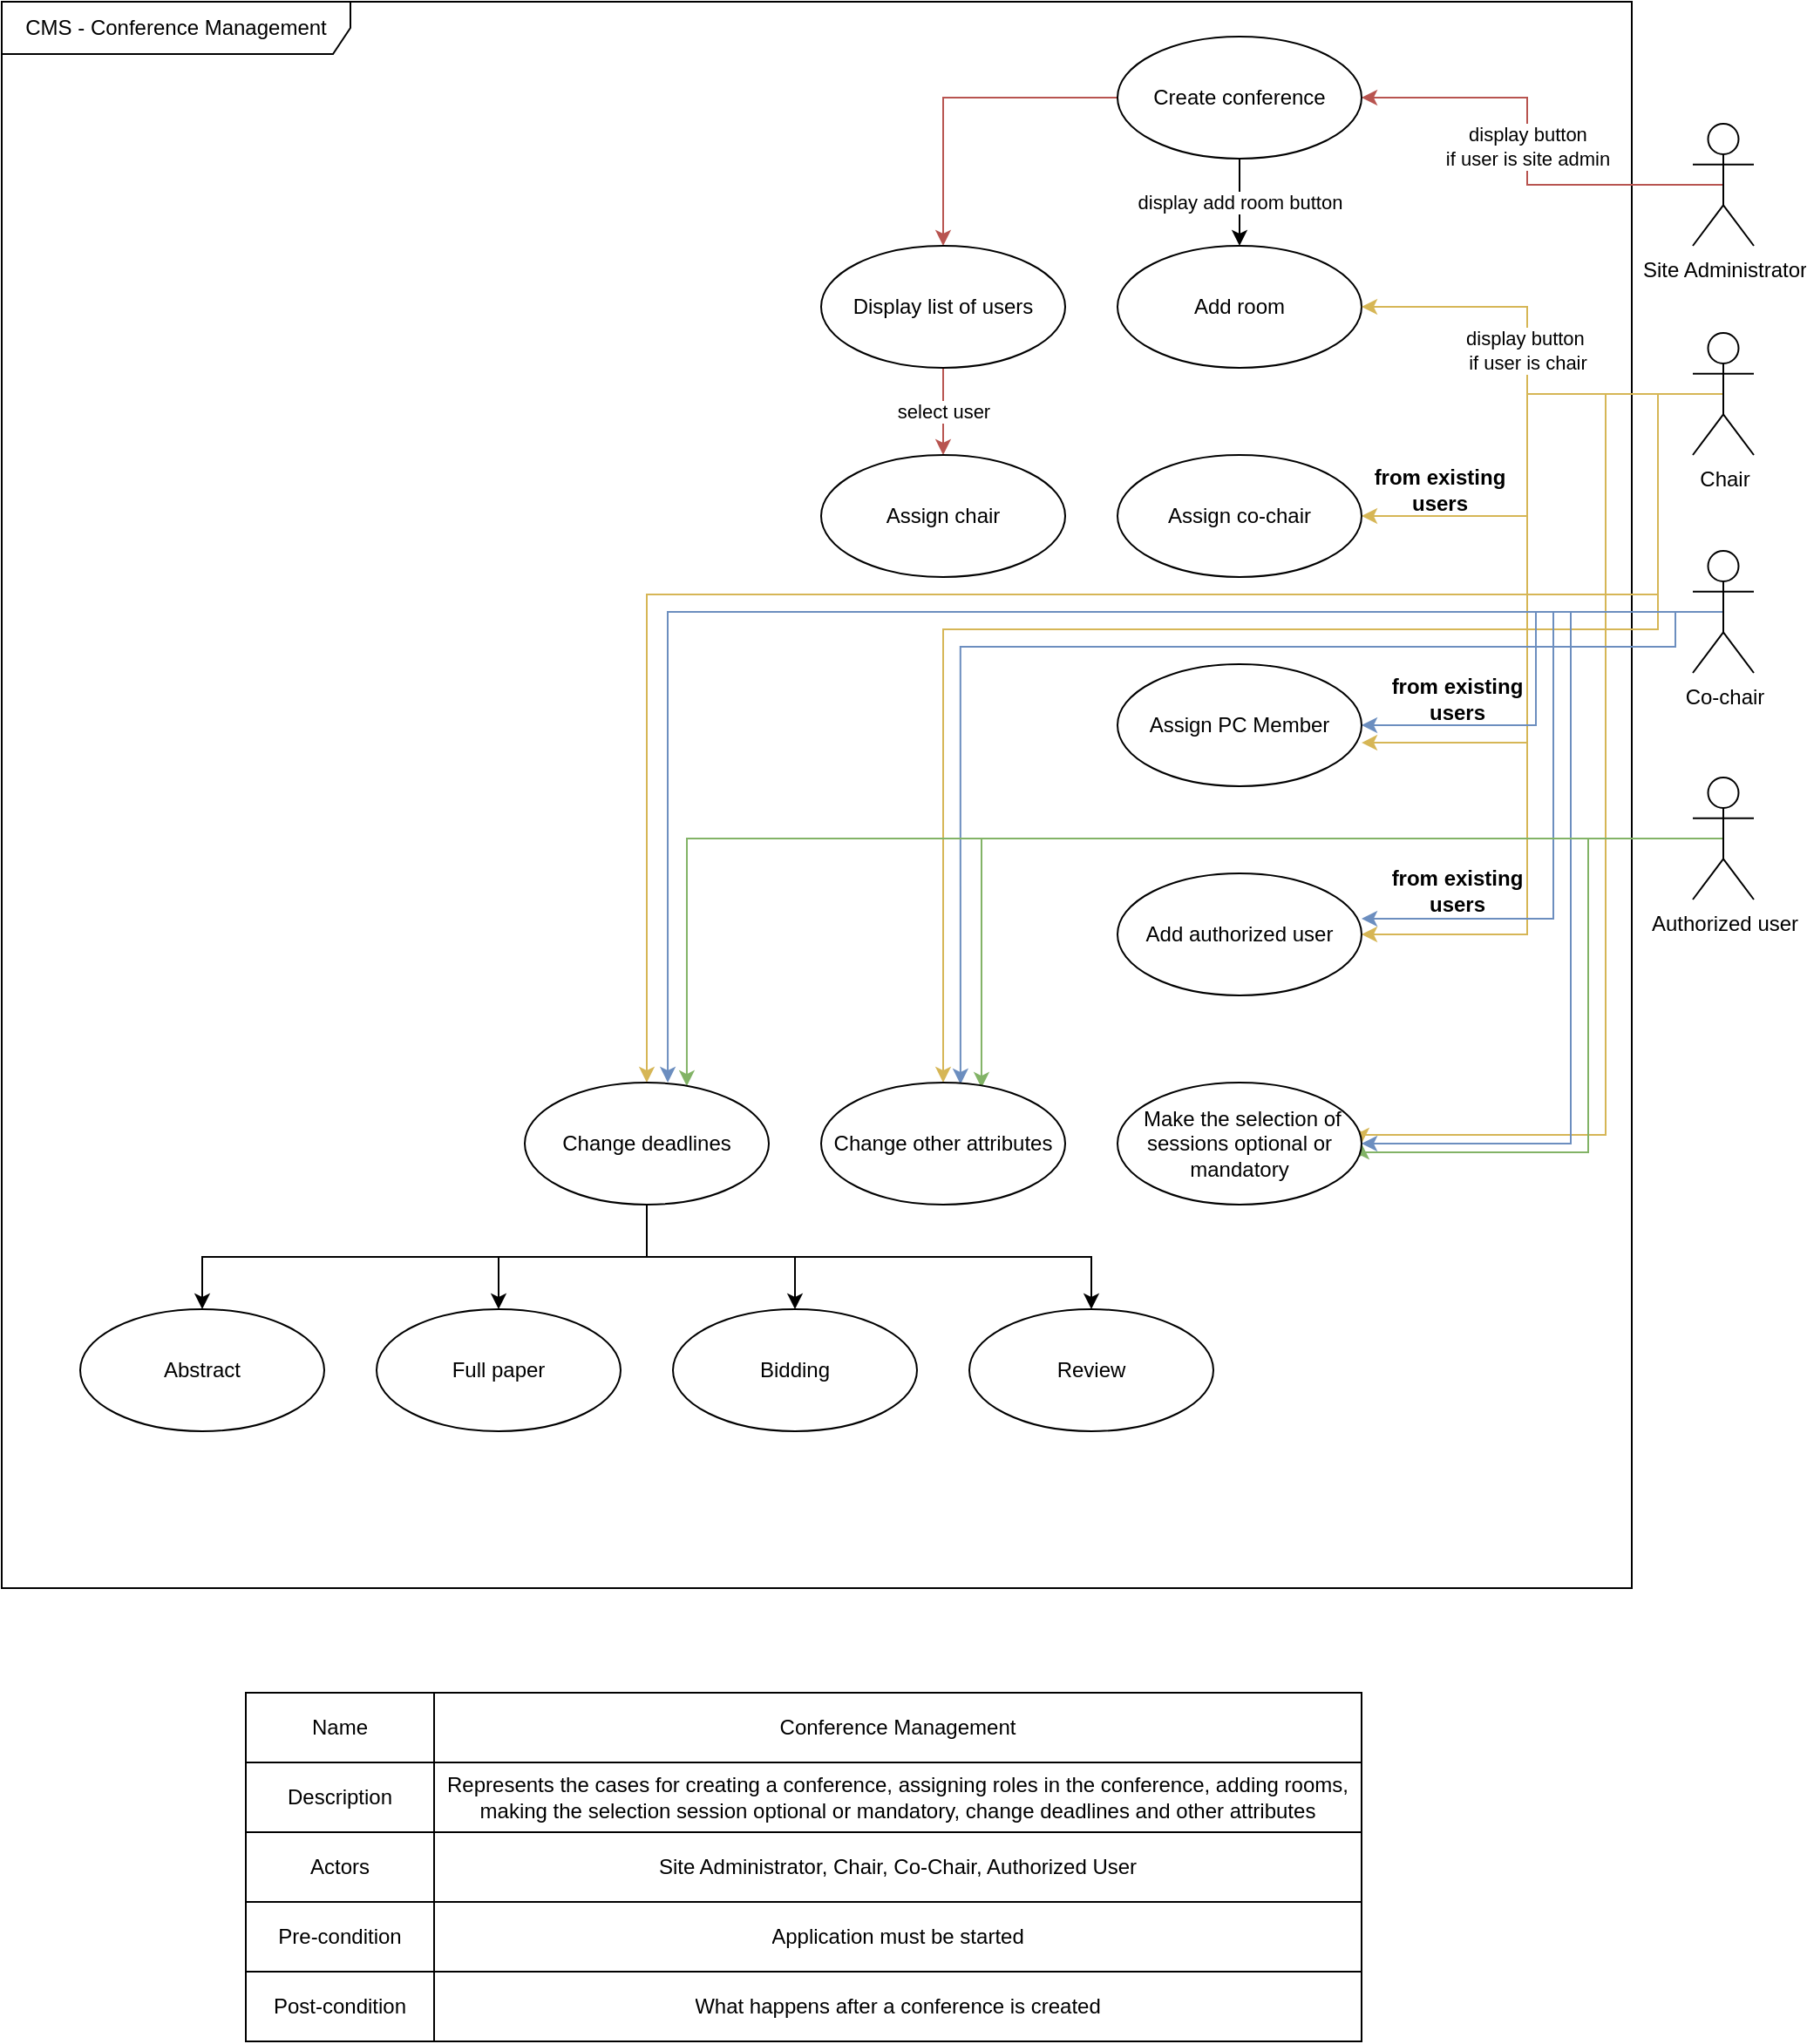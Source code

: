 <mxfile version="14.5.3" type="google"><diagram id="ry-vRUELa0wZSrWrW9nu" name="Page-1"><mxGraphModel dx="1422" dy="762" grid="1" gridSize="10" guides="1" tooltips="1" connect="1" arrows="1" fold="1" page="1" pageScale="1" pageWidth="850" pageHeight="1100" math="0" shadow="0"><root><mxCell id="0"/><mxCell id="1" parent="0"/><mxCell id="oZUojcak1uqfA0H1YBHo-1" value="CMS - Conference Management" style="shape=umlFrame;whiteSpace=wrap;html=1;width=200;height=30;" vertex="1" parent="1"><mxGeometry x="20" y="150" width="935" height="910" as="geometry"/></mxCell><mxCell id="oZUojcak1uqfA0H1YBHo-9" value="display button&lt;br&gt;if user is site admin" style="edgeStyle=orthogonalEdgeStyle;rounded=0;orthogonalLoop=1;jettySize=auto;html=1;exitX=0.5;exitY=0.5;exitDx=0;exitDy=0;exitPerimeter=0;fillColor=#f8cecc;strokeColor=#b85450;spacingBottom=11;" edge="1" parent="1" source="oZUojcak1uqfA0H1YBHo-2" target="oZUojcak1uqfA0H1YBHo-8"><mxGeometry relative="1" as="geometry"/></mxCell><mxCell id="oZUojcak1uqfA0H1YBHo-2" value="Site Administrator" style="shape=umlActor;verticalLabelPosition=bottom;verticalAlign=top;html=1;" vertex="1" parent="1"><mxGeometry x="990" y="220" width="35" height="70" as="geometry"/></mxCell><mxCell id="oZUojcak1uqfA0H1YBHo-11" style="edgeStyle=orthogonalEdgeStyle;rounded=0;orthogonalLoop=1;jettySize=auto;html=1;exitX=0;exitY=0.5;exitDx=0;exitDy=0;entryX=0.5;entryY=0;entryDx=0;entryDy=0;fillColor=#f8cecc;strokeColor=#b85450;" edge="1" parent="1" source="oZUojcak1uqfA0H1YBHo-8" target="oZUojcak1uqfA0H1YBHo-10"><mxGeometry relative="1" as="geometry"/></mxCell><mxCell id="oZUojcak1uqfA0H1YBHo-15" value="display add room button" style="edgeStyle=orthogonalEdgeStyle;rounded=0;orthogonalLoop=1;jettySize=auto;html=1;exitX=0.5;exitY=1;exitDx=0;exitDy=0;entryX=0.5;entryY=0;entryDx=0;entryDy=0;" edge="1" parent="1" source="oZUojcak1uqfA0H1YBHo-8" target="oZUojcak1uqfA0H1YBHo-14"><mxGeometry relative="1" as="geometry"/></mxCell><mxCell id="oZUojcak1uqfA0H1YBHo-8" value="Create conference" style="ellipse;whiteSpace=wrap;html=1;" vertex="1" parent="1"><mxGeometry x="660" y="170" width="140" height="70" as="geometry"/></mxCell><mxCell id="oZUojcak1uqfA0H1YBHo-13" value="select user" style="edgeStyle=orthogonalEdgeStyle;rounded=0;orthogonalLoop=1;jettySize=auto;html=1;exitX=0.5;exitY=1;exitDx=0;exitDy=0;entryX=0.5;entryY=0;entryDx=0;entryDy=0;fillColor=#f8cecc;strokeColor=#b85450;" edge="1" parent="1" source="oZUojcak1uqfA0H1YBHo-10" target="oZUojcak1uqfA0H1YBHo-12"><mxGeometry relative="1" as="geometry"/></mxCell><mxCell id="oZUojcak1uqfA0H1YBHo-10" value="Display list of users" style="ellipse;whiteSpace=wrap;html=1;" vertex="1" parent="1"><mxGeometry x="490" y="290" width="140" height="70" as="geometry"/></mxCell><mxCell id="oZUojcak1uqfA0H1YBHo-12" value="Assign chair" style="ellipse;whiteSpace=wrap;html=1;" vertex="1" parent="1"><mxGeometry x="490" y="410" width="140" height="70" as="geometry"/></mxCell><mxCell id="oZUojcak1uqfA0H1YBHo-14" value="Add room" style="ellipse;whiteSpace=wrap;html=1;" vertex="1" parent="1"><mxGeometry x="660" y="290" width="140" height="70" as="geometry"/></mxCell><mxCell id="oZUojcak1uqfA0H1YBHo-19" value="display button&amp;nbsp;&lt;br&gt;if user is chair" style="edgeStyle=orthogonalEdgeStyle;rounded=0;orthogonalLoop=1;jettySize=auto;html=1;exitX=0.5;exitY=0.5;exitDx=0;exitDy=0;exitPerimeter=0;fillColor=#fff2cc;strokeColor=#d6b656;spacingBottom=17;" edge="1" parent="1" source="oZUojcak1uqfA0H1YBHo-17" target="oZUojcak1uqfA0H1YBHo-14"><mxGeometry relative="1" as="geometry"/></mxCell><mxCell id="oZUojcak1uqfA0H1YBHo-20" style="edgeStyle=orthogonalEdgeStyle;rounded=0;orthogonalLoop=1;jettySize=auto;html=1;exitX=0.5;exitY=0.5;exitDx=0;exitDy=0;exitPerimeter=0;fillColor=#fff2cc;strokeColor=#d6b656;" edge="1" parent="1" source="oZUojcak1uqfA0H1YBHo-17" target="oZUojcak1uqfA0H1YBHo-18"><mxGeometry relative="1" as="geometry"/></mxCell><mxCell id="oZUojcak1uqfA0H1YBHo-23" style="edgeStyle=orthogonalEdgeStyle;rounded=0;orthogonalLoop=1;jettySize=auto;html=1;exitX=0.5;exitY=0.5;exitDx=0;exitDy=0;exitPerimeter=0;entryX=1;entryY=0.643;entryDx=0;entryDy=0;entryPerimeter=0;fillColor=#fff2cc;strokeColor=#d6b656;" edge="1" parent="1" source="oZUojcak1uqfA0H1YBHo-17" target="oZUojcak1uqfA0H1YBHo-22"><mxGeometry relative="1" as="geometry"/></mxCell><mxCell id="oZUojcak1uqfA0H1YBHo-28" style="edgeStyle=orthogonalEdgeStyle;rounded=0;orthogonalLoop=1;jettySize=auto;html=1;exitX=0.5;exitY=0.5;exitDx=0;exitDy=0;exitPerimeter=0;entryX=1;entryY=0.5;entryDx=0;entryDy=0;fillColor=#fff2cc;strokeColor=#d6b656;" edge="1" parent="1" source="oZUojcak1uqfA0H1YBHo-17" target="oZUojcak1uqfA0H1YBHo-26"><mxGeometry relative="1" as="geometry"/></mxCell><mxCell id="oZUojcak1uqfA0H1YBHo-37" style="edgeStyle=orthogonalEdgeStyle;rounded=0;orthogonalLoop=1;jettySize=auto;html=1;exitX=0.5;exitY=0.5;exitDx=0;exitDy=0;exitPerimeter=0;entryX=1;entryY=0.5;entryDx=0;entryDy=0;strokeColor=#d6b656;fontColor=#FF66B3;fillColor=#fff2cc;" edge="1" parent="1" source="oZUojcak1uqfA0H1YBHo-17" target="oZUojcak1uqfA0H1YBHo-34"><mxGeometry relative="1" as="geometry"><Array as="points"><mxPoint x="940" y="375"/><mxPoint x="940" y="800"/><mxPoint x="800" y="800"/></Array></mxGeometry></mxCell><mxCell id="oZUojcak1uqfA0H1YBHo-48" style="edgeStyle=orthogonalEdgeStyle;rounded=0;orthogonalLoop=1;jettySize=auto;html=1;exitX=0.5;exitY=0.5;exitDx=0;exitDy=0;exitPerimeter=0;strokeColor=#d6b656;fontColor=#000000;fillColor=#fff2cc;" edge="1" parent="1" source="oZUojcak1uqfA0H1YBHo-17" target="oZUojcak1uqfA0H1YBHo-40"><mxGeometry relative="1" as="geometry"><Array as="points"><mxPoint x="970" y="375"/><mxPoint x="970" y="510"/><mxPoint x="560" y="510"/></Array></mxGeometry></mxCell><mxCell id="oZUojcak1uqfA0H1YBHo-49" style="edgeStyle=orthogonalEdgeStyle;rounded=0;orthogonalLoop=1;jettySize=auto;html=1;exitX=0.5;exitY=0.5;exitDx=0;exitDy=0;exitPerimeter=0;entryX=0.5;entryY=0;entryDx=0;entryDy=0;strokeColor=#d6b656;fontColor=#000000;fillColor=#fff2cc;" edge="1" parent="1" source="oZUojcak1uqfA0H1YBHo-17" target="oZUojcak1uqfA0H1YBHo-41"><mxGeometry relative="1" as="geometry"><Array as="points"><mxPoint x="970" y="375"/><mxPoint x="970" y="490"/><mxPoint x="390" y="490"/></Array></mxGeometry></mxCell><mxCell id="oZUojcak1uqfA0H1YBHo-17" value="Chair" style="shape=umlActor;verticalLabelPosition=bottom;verticalAlign=top;html=1;" vertex="1" parent="1"><mxGeometry x="990" y="340" width="35" height="70" as="geometry"/></mxCell><mxCell id="oZUojcak1uqfA0H1YBHo-18" value="Assign co-chair" style="ellipse;whiteSpace=wrap;html=1;" vertex="1" parent="1"><mxGeometry x="660" y="410" width="140" height="70" as="geometry"/></mxCell><mxCell id="oZUojcak1uqfA0H1YBHo-24" style="edgeStyle=orthogonalEdgeStyle;rounded=0;orthogonalLoop=1;jettySize=auto;html=1;exitX=0.5;exitY=0.5;exitDx=0;exitDy=0;exitPerimeter=0;entryX=1;entryY=0.5;entryDx=0;entryDy=0;fillColor=#dae8fc;strokeColor=#6c8ebf;" edge="1" parent="1" source="oZUojcak1uqfA0H1YBHo-21" target="oZUojcak1uqfA0H1YBHo-22"><mxGeometry relative="1" as="geometry"><Array as="points"><mxPoint x="900" y="500"/><mxPoint x="900" y="565"/></Array></mxGeometry></mxCell><mxCell id="oZUojcak1uqfA0H1YBHo-32" style="edgeStyle=orthogonalEdgeStyle;rounded=0;orthogonalLoop=1;jettySize=auto;html=1;exitX=0.5;exitY=0.5;exitDx=0;exitDy=0;exitPerimeter=0;entryX=1;entryY=0.371;entryDx=0;entryDy=0;entryPerimeter=0;strokeColor=#6c8ebf;fontColor=#FF66B3;fillColor=#dae8fc;" edge="1" parent="1" source="oZUojcak1uqfA0H1YBHo-21" target="oZUojcak1uqfA0H1YBHo-26"><mxGeometry relative="1" as="geometry"><Array as="points"><mxPoint x="910" y="500"/><mxPoint x="910" y="676"/></Array></mxGeometry></mxCell><mxCell id="oZUojcak1uqfA0H1YBHo-38" style="edgeStyle=orthogonalEdgeStyle;rounded=0;orthogonalLoop=1;jettySize=auto;html=1;exitX=0.5;exitY=0.5;exitDx=0;exitDy=0;exitPerimeter=0;strokeColor=#6c8ebf;fontColor=#FF66B3;fillColor=#dae8fc;" edge="1" parent="1" source="oZUojcak1uqfA0H1YBHo-21" target="oZUojcak1uqfA0H1YBHo-34"><mxGeometry relative="1" as="geometry"><Array as="points"><mxPoint x="920" y="500"/><mxPoint x="920" y="805"/></Array></mxGeometry></mxCell><mxCell id="oZUojcak1uqfA0H1YBHo-51" style="edgeStyle=orthogonalEdgeStyle;rounded=0;orthogonalLoop=1;jettySize=auto;html=1;exitX=0.5;exitY=0.5;exitDx=0;exitDy=0;exitPerimeter=0;strokeColor=#6c8ebf;fontColor=#000000;entryX=0.571;entryY=0.014;entryDx=0;entryDy=0;entryPerimeter=0;fillColor=#dae8fc;" edge="1" parent="1" source="oZUojcak1uqfA0H1YBHo-21" target="oZUojcak1uqfA0H1YBHo-40"><mxGeometry relative="1" as="geometry"><mxPoint x="560" y="760" as="targetPoint"/><Array as="points"><mxPoint x="980" y="500"/><mxPoint x="980" y="520"/><mxPoint x="570" y="520"/></Array></mxGeometry></mxCell><mxCell id="oZUojcak1uqfA0H1YBHo-52" style="edgeStyle=orthogonalEdgeStyle;rounded=0;orthogonalLoop=1;jettySize=auto;html=1;exitX=0.5;exitY=0.5;exitDx=0;exitDy=0;exitPerimeter=0;entryX=0.586;entryY=0;entryDx=0;entryDy=0;entryPerimeter=0;strokeColor=#6c8ebf;fontColor=#000000;fillColor=#dae8fc;" edge="1" parent="1" source="oZUojcak1uqfA0H1YBHo-21" target="oZUojcak1uqfA0H1YBHo-41"><mxGeometry relative="1" as="geometry"/></mxCell><mxCell id="oZUojcak1uqfA0H1YBHo-21" value="Co-chair" style="shape=umlActor;verticalLabelPosition=bottom;verticalAlign=top;html=1;" vertex="1" parent="1"><mxGeometry x="990" y="465" width="35" height="70" as="geometry"/></mxCell><mxCell id="oZUojcak1uqfA0H1YBHo-22" value="Assign PC Member" style="ellipse;whiteSpace=wrap;html=1;" vertex="1" parent="1"><mxGeometry x="660" y="530" width="140" height="70" as="geometry"/></mxCell><mxCell id="oZUojcak1uqfA0H1YBHo-39" style="edgeStyle=orthogonalEdgeStyle;rounded=0;orthogonalLoop=1;jettySize=auto;html=1;exitX=0.5;exitY=0.5;exitDx=0;exitDy=0;exitPerimeter=0;entryX=1;entryY=0.5;entryDx=0;entryDy=0;strokeColor=#82b366;fontColor=#FF66B3;fillColor=#d5e8d4;" edge="1" parent="1" source="oZUojcak1uqfA0H1YBHo-25" target="oZUojcak1uqfA0H1YBHo-34"><mxGeometry relative="1" as="geometry"><Array as="points"><mxPoint x="930" y="630"/><mxPoint x="930" y="810"/><mxPoint x="800" y="810"/></Array></mxGeometry></mxCell><mxCell id="oZUojcak1uqfA0H1YBHo-53" style="edgeStyle=orthogonalEdgeStyle;rounded=0;orthogonalLoop=1;jettySize=auto;html=1;exitX=0.5;exitY=0.5;exitDx=0;exitDy=0;exitPerimeter=0;entryX=0.657;entryY=0.043;entryDx=0;entryDy=0;entryPerimeter=0;strokeColor=#82b366;fontColor=#000000;fillColor=#d5e8d4;" edge="1" parent="1" source="oZUojcak1uqfA0H1YBHo-25" target="oZUojcak1uqfA0H1YBHo-40"><mxGeometry relative="1" as="geometry"/></mxCell><mxCell id="oZUojcak1uqfA0H1YBHo-54" style="edgeStyle=orthogonalEdgeStyle;rounded=0;orthogonalLoop=1;jettySize=auto;html=1;exitX=0.5;exitY=0.5;exitDx=0;exitDy=0;exitPerimeter=0;entryX=0.664;entryY=0.029;entryDx=0;entryDy=0;entryPerimeter=0;strokeColor=#82b366;fontColor=#000000;fillColor=#d5e8d4;" edge="1" parent="1" source="oZUojcak1uqfA0H1YBHo-25" target="oZUojcak1uqfA0H1YBHo-41"><mxGeometry relative="1" as="geometry"/></mxCell><mxCell id="oZUojcak1uqfA0H1YBHo-25" value="Authorized user" style="shape=umlActor;verticalLabelPosition=bottom;verticalAlign=top;html=1;" vertex="1" parent="1"><mxGeometry x="990" y="595" width="35" height="70" as="geometry"/></mxCell><mxCell id="oZUojcak1uqfA0H1YBHo-26" value="Add authorized user" style="ellipse;whiteSpace=wrap;html=1;" vertex="1" parent="1"><mxGeometry x="660" y="650" width="140" height="70" as="geometry"/></mxCell><mxCell id="oZUojcak1uqfA0H1YBHo-34" value="&lt;font color=&quot;#000000&quot;&gt;&amp;nbsp;Make the selection of sessions optional or mandatory&lt;/font&gt;" style="ellipse;whiteSpace=wrap;html=1;fontColor=#FF66B3;" vertex="1" parent="1"><mxGeometry x="660" y="770" width="140" height="70" as="geometry"/></mxCell><mxCell id="oZUojcak1uqfA0H1YBHo-40" value="&lt;font color=&quot;#000000&quot;&gt;Change other attributes&lt;/font&gt;" style="ellipse;whiteSpace=wrap;html=1;strokeColor=#000000;fontColor=#FF66B3;" vertex="1" parent="1"><mxGeometry x="490" y="770" width="140" height="70" as="geometry"/></mxCell><mxCell id="oZUojcak1uqfA0H1YBHo-44" style="edgeStyle=orthogonalEdgeStyle;rounded=0;orthogonalLoop=1;jettySize=auto;html=1;exitX=0.5;exitY=1;exitDx=0;exitDy=0;fontColor=#000000;" edge="1" parent="1" source="oZUojcak1uqfA0H1YBHo-41" target="oZUojcak1uqfA0H1YBHo-42"><mxGeometry relative="1" as="geometry"/></mxCell><mxCell id="oZUojcak1uqfA0H1YBHo-45" style="edgeStyle=orthogonalEdgeStyle;rounded=0;orthogonalLoop=1;jettySize=auto;html=1;exitX=0.5;exitY=1;exitDx=0;exitDy=0;entryX=0.5;entryY=0;entryDx=0;entryDy=0;fontColor=#000000;" edge="1" parent="1" source="oZUojcak1uqfA0H1YBHo-41" target="oZUojcak1uqfA0H1YBHo-43"><mxGeometry relative="1" as="geometry"/></mxCell><mxCell id="oZUojcak1uqfA0H1YBHo-47" style="edgeStyle=orthogonalEdgeStyle;rounded=0;orthogonalLoop=1;jettySize=auto;html=1;exitX=0.5;exitY=1;exitDx=0;exitDy=0;entryX=0.5;entryY=0;entryDx=0;entryDy=0;fontColor=#000000;" edge="1" parent="1" source="oZUojcak1uqfA0H1YBHo-41" target="oZUojcak1uqfA0H1YBHo-46"><mxGeometry relative="1" as="geometry"/></mxCell><mxCell id="oZUojcak1uqfA0H1YBHo-60" style="edgeStyle=orthogonalEdgeStyle;rounded=0;orthogonalLoop=1;jettySize=auto;html=1;exitX=0.5;exitY=1;exitDx=0;exitDy=0;entryX=0.5;entryY=0;entryDx=0;entryDy=0;strokeColor=#000000;fontColor=#000000;" edge="1" parent="1" source="oZUojcak1uqfA0H1YBHo-41" target="oZUojcak1uqfA0H1YBHo-59"><mxGeometry relative="1" as="geometry"/></mxCell><mxCell id="oZUojcak1uqfA0H1YBHo-41" value="&lt;font color=&quot;#000000&quot;&gt;Change deadlines&lt;/font&gt;" style="ellipse;whiteSpace=wrap;html=1;strokeColor=#000000;fontColor=#FF66B3;" vertex="1" parent="1"><mxGeometry x="320" y="770" width="140" height="70" as="geometry"/></mxCell><mxCell id="oZUojcak1uqfA0H1YBHo-42" value="Full paper" style="ellipse;whiteSpace=wrap;html=1;strokeColor=#000000;" vertex="1" parent="1"><mxGeometry x="235" y="900" width="140" height="70" as="geometry"/></mxCell><mxCell id="oZUojcak1uqfA0H1YBHo-43" value="Bidding" style="ellipse;whiteSpace=wrap;html=1;strokeColor=#000000;" vertex="1" parent="1"><mxGeometry x="405" y="900" width="140" height="70" as="geometry"/></mxCell><mxCell id="oZUojcak1uqfA0H1YBHo-46" value="Abstract" style="ellipse;whiteSpace=wrap;html=1;strokeColor=#000000;fontColor=#000000;" vertex="1" parent="1"><mxGeometry x="65" y="900" width="140" height="70" as="geometry"/></mxCell><mxCell id="oZUojcak1uqfA0H1YBHo-55" value="from existing users" style="text;html=1;strokeColor=none;fillColor=none;align=center;verticalAlign=middle;whiteSpace=wrap;rounded=0;fontColor=#000000;fontStyle=1" vertex="1" parent="1"><mxGeometry x="800" y="650" width="110" height="20" as="geometry"/></mxCell><mxCell id="oZUojcak1uqfA0H1YBHo-56" value="from existing users" style="text;html=1;strokeColor=none;fillColor=none;align=center;verticalAlign=middle;whiteSpace=wrap;rounded=0;fontColor=#000000;fontStyle=1" vertex="1" parent="1"><mxGeometry x="800" y="540" width="110" height="20" as="geometry"/></mxCell><mxCell id="oZUojcak1uqfA0H1YBHo-57" value="from existing users" style="text;html=1;strokeColor=none;fillColor=none;align=center;verticalAlign=middle;whiteSpace=wrap;rounded=0;fontColor=#000000;fontStyle=1" vertex="1" parent="1"><mxGeometry x="790" y="420" width="110" height="20" as="geometry"/></mxCell><mxCell id="oZUojcak1uqfA0H1YBHo-59" value="Review" style="ellipse;whiteSpace=wrap;html=1;strokeColor=#000000;" vertex="1" parent="1"><mxGeometry x="575" y="900" width="140" height="70" as="geometry"/></mxCell><mxCell id="oZUojcak1uqfA0H1YBHo-182" value="" style="shape=table;html=1;whiteSpace=wrap;startSize=0;container=1;collapsible=0;childLayout=tableLayout;rounded=0;sketch=0;shadow=0;" vertex="1" parent="1"><mxGeometry x="160" y="1120" width="640" height="200" as="geometry"/></mxCell><mxCell id="oZUojcak1uqfA0H1YBHo-183" value="" style="shape=partialRectangle;html=1;whiteSpace=wrap;collapsible=0;dropTarget=0;pointerEvents=0;fillColor=none;top=0;left=0;bottom=0;right=0;points=[[0,0.5],[1,0.5]];portConstraint=eastwest;" vertex="1" parent="oZUojcak1uqfA0H1YBHo-182"><mxGeometry width="640" height="40" as="geometry"/></mxCell><mxCell id="oZUojcak1uqfA0H1YBHo-184" value="Name" style="shape=partialRectangle;html=1;whiteSpace=wrap;connectable=0;overflow=hidden;fillColor=none;top=0;left=0;bottom=0;right=0;" vertex="1" parent="oZUojcak1uqfA0H1YBHo-183"><mxGeometry width="108" height="40" as="geometry"/></mxCell><mxCell id="oZUojcak1uqfA0H1YBHo-185" value="Conference Management" style="shape=partialRectangle;html=1;whiteSpace=wrap;connectable=0;overflow=hidden;fillColor=none;top=0;left=0;bottom=0;right=0;" vertex="1" parent="oZUojcak1uqfA0H1YBHo-183"><mxGeometry x="108" width="532" height="40" as="geometry"/></mxCell><mxCell id="oZUojcak1uqfA0H1YBHo-186" value="" style="shape=partialRectangle;html=1;whiteSpace=wrap;collapsible=0;dropTarget=0;pointerEvents=0;fillColor=none;top=0;left=0;bottom=0;right=0;points=[[0,0.5],[1,0.5]];portConstraint=eastwest;" vertex="1" parent="oZUojcak1uqfA0H1YBHo-182"><mxGeometry y="40" width="640" height="40" as="geometry"/></mxCell><mxCell id="oZUojcak1uqfA0H1YBHo-187" value="Description" style="shape=partialRectangle;html=1;whiteSpace=wrap;connectable=0;overflow=hidden;fillColor=none;top=0;left=0;bottom=0;right=0;" vertex="1" parent="oZUojcak1uqfA0H1YBHo-186"><mxGeometry width="108" height="40" as="geometry"/></mxCell><mxCell id="oZUojcak1uqfA0H1YBHo-188" value="Represents the cases for creating a conference, assigning roles in the conference, adding rooms, making the selection session optional or mandatory, change deadlines and other attributes" style="shape=partialRectangle;html=1;whiteSpace=wrap;connectable=0;overflow=hidden;fillColor=none;top=0;left=0;bottom=0;right=0;" vertex="1" parent="oZUojcak1uqfA0H1YBHo-186"><mxGeometry x="108" width="532" height="40" as="geometry"/></mxCell><mxCell id="oZUojcak1uqfA0H1YBHo-189" value="" style="shape=partialRectangle;html=1;whiteSpace=wrap;collapsible=0;dropTarget=0;pointerEvents=0;fillColor=none;top=0;left=0;bottom=0;right=0;points=[[0,0.5],[1,0.5]];portConstraint=eastwest;" vertex="1" parent="oZUojcak1uqfA0H1YBHo-182"><mxGeometry y="80" width="640" height="40" as="geometry"/></mxCell><mxCell id="oZUojcak1uqfA0H1YBHo-190" value="Actors" style="shape=partialRectangle;html=1;whiteSpace=wrap;connectable=0;overflow=hidden;fillColor=none;top=0;left=0;bottom=0;right=0;" vertex="1" parent="oZUojcak1uqfA0H1YBHo-189"><mxGeometry width="108" height="40" as="geometry"/></mxCell><mxCell id="oZUojcak1uqfA0H1YBHo-191" value="Site Administrator, Chair, Co-Chair, Authorized User" style="shape=partialRectangle;html=1;whiteSpace=wrap;connectable=0;overflow=hidden;fillColor=none;top=0;left=0;bottom=0;right=0;" vertex="1" parent="oZUojcak1uqfA0H1YBHo-189"><mxGeometry x="108" width="532" height="40" as="geometry"/></mxCell><mxCell id="oZUojcak1uqfA0H1YBHo-192" value="" style="shape=partialRectangle;html=1;whiteSpace=wrap;collapsible=0;dropTarget=0;pointerEvents=0;fillColor=none;top=0;left=0;bottom=0;right=0;points=[[0,0.5],[1,0.5]];portConstraint=eastwest;" vertex="1" parent="oZUojcak1uqfA0H1YBHo-182"><mxGeometry y="120" width="640" height="40" as="geometry"/></mxCell><mxCell id="oZUojcak1uqfA0H1YBHo-193" value="Pre-condition" style="shape=partialRectangle;html=1;whiteSpace=wrap;connectable=0;overflow=hidden;fillColor=none;top=0;left=0;bottom=0;right=0;" vertex="1" parent="oZUojcak1uqfA0H1YBHo-192"><mxGeometry width="108" height="40" as="geometry"/></mxCell><mxCell id="oZUojcak1uqfA0H1YBHo-194" value="Application must be started" style="shape=partialRectangle;html=1;whiteSpace=wrap;connectable=0;overflow=hidden;fillColor=none;top=0;left=0;bottom=0;right=0;" vertex="1" parent="oZUojcak1uqfA0H1YBHo-192"><mxGeometry x="108" width="532" height="40" as="geometry"/></mxCell><mxCell id="oZUojcak1uqfA0H1YBHo-195" value="" style="shape=partialRectangle;html=1;whiteSpace=wrap;collapsible=0;dropTarget=0;pointerEvents=0;fillColor=none;top=0;left=0;bottom=0;right=0;points=[[0,0.5],[1,0.5]];portConstraint=eastwest;" vertex="1" parent="oZUojcak1uqfA0H1YBHo-182"><mxGeometry y="160" width="640" height="40" as="geometry"/></mxCell><mxCell id="oZUojcak1uqfA0H1YBHo-196" value="Post-condition" style="shape=partialRectangle;html=1;whiteSpace=wrap;connectable=0;overflow=hidden;fillColor=none;top=0;left=0;bottom=0;right=0;" vertex="1" parent="oZUojcak1uqfA0H1YBHo-195"><mxGeometry width="108" height="40" as="geometry"/></mxCell><mxCell id="oZUojcak1uqfA0H1YBHo-197" value="What happens after a conference is created" style="shape=partialRectangle;html=1;whiteSpace=wrap;connectable=0;overflow=hidden;fillColor=none;top=0;left=0;bottom=0;right=0;" vertex="1" parent="oZUojcak1uqfA0H1YBHo-195"><mxGeometry x="108" width="532" height="40" as="geometry"/></mxCell></root></mxGraphModel></diagram></mxfile>